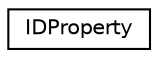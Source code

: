 digraph G
{
  edge [fontname="Helvetica",fontsize="10",labelfontname="Helvetica",labelfontsize="10"];
  node [fontname="Helvetica",fontsize="10",shape=record];
  rankdir=LR;
  Node1 [label="IDProperty",height=0.2,width=0.4,color="black", fillcolor="white", style="filled",URL="$df/d42/structIDProperty.html"];
}
